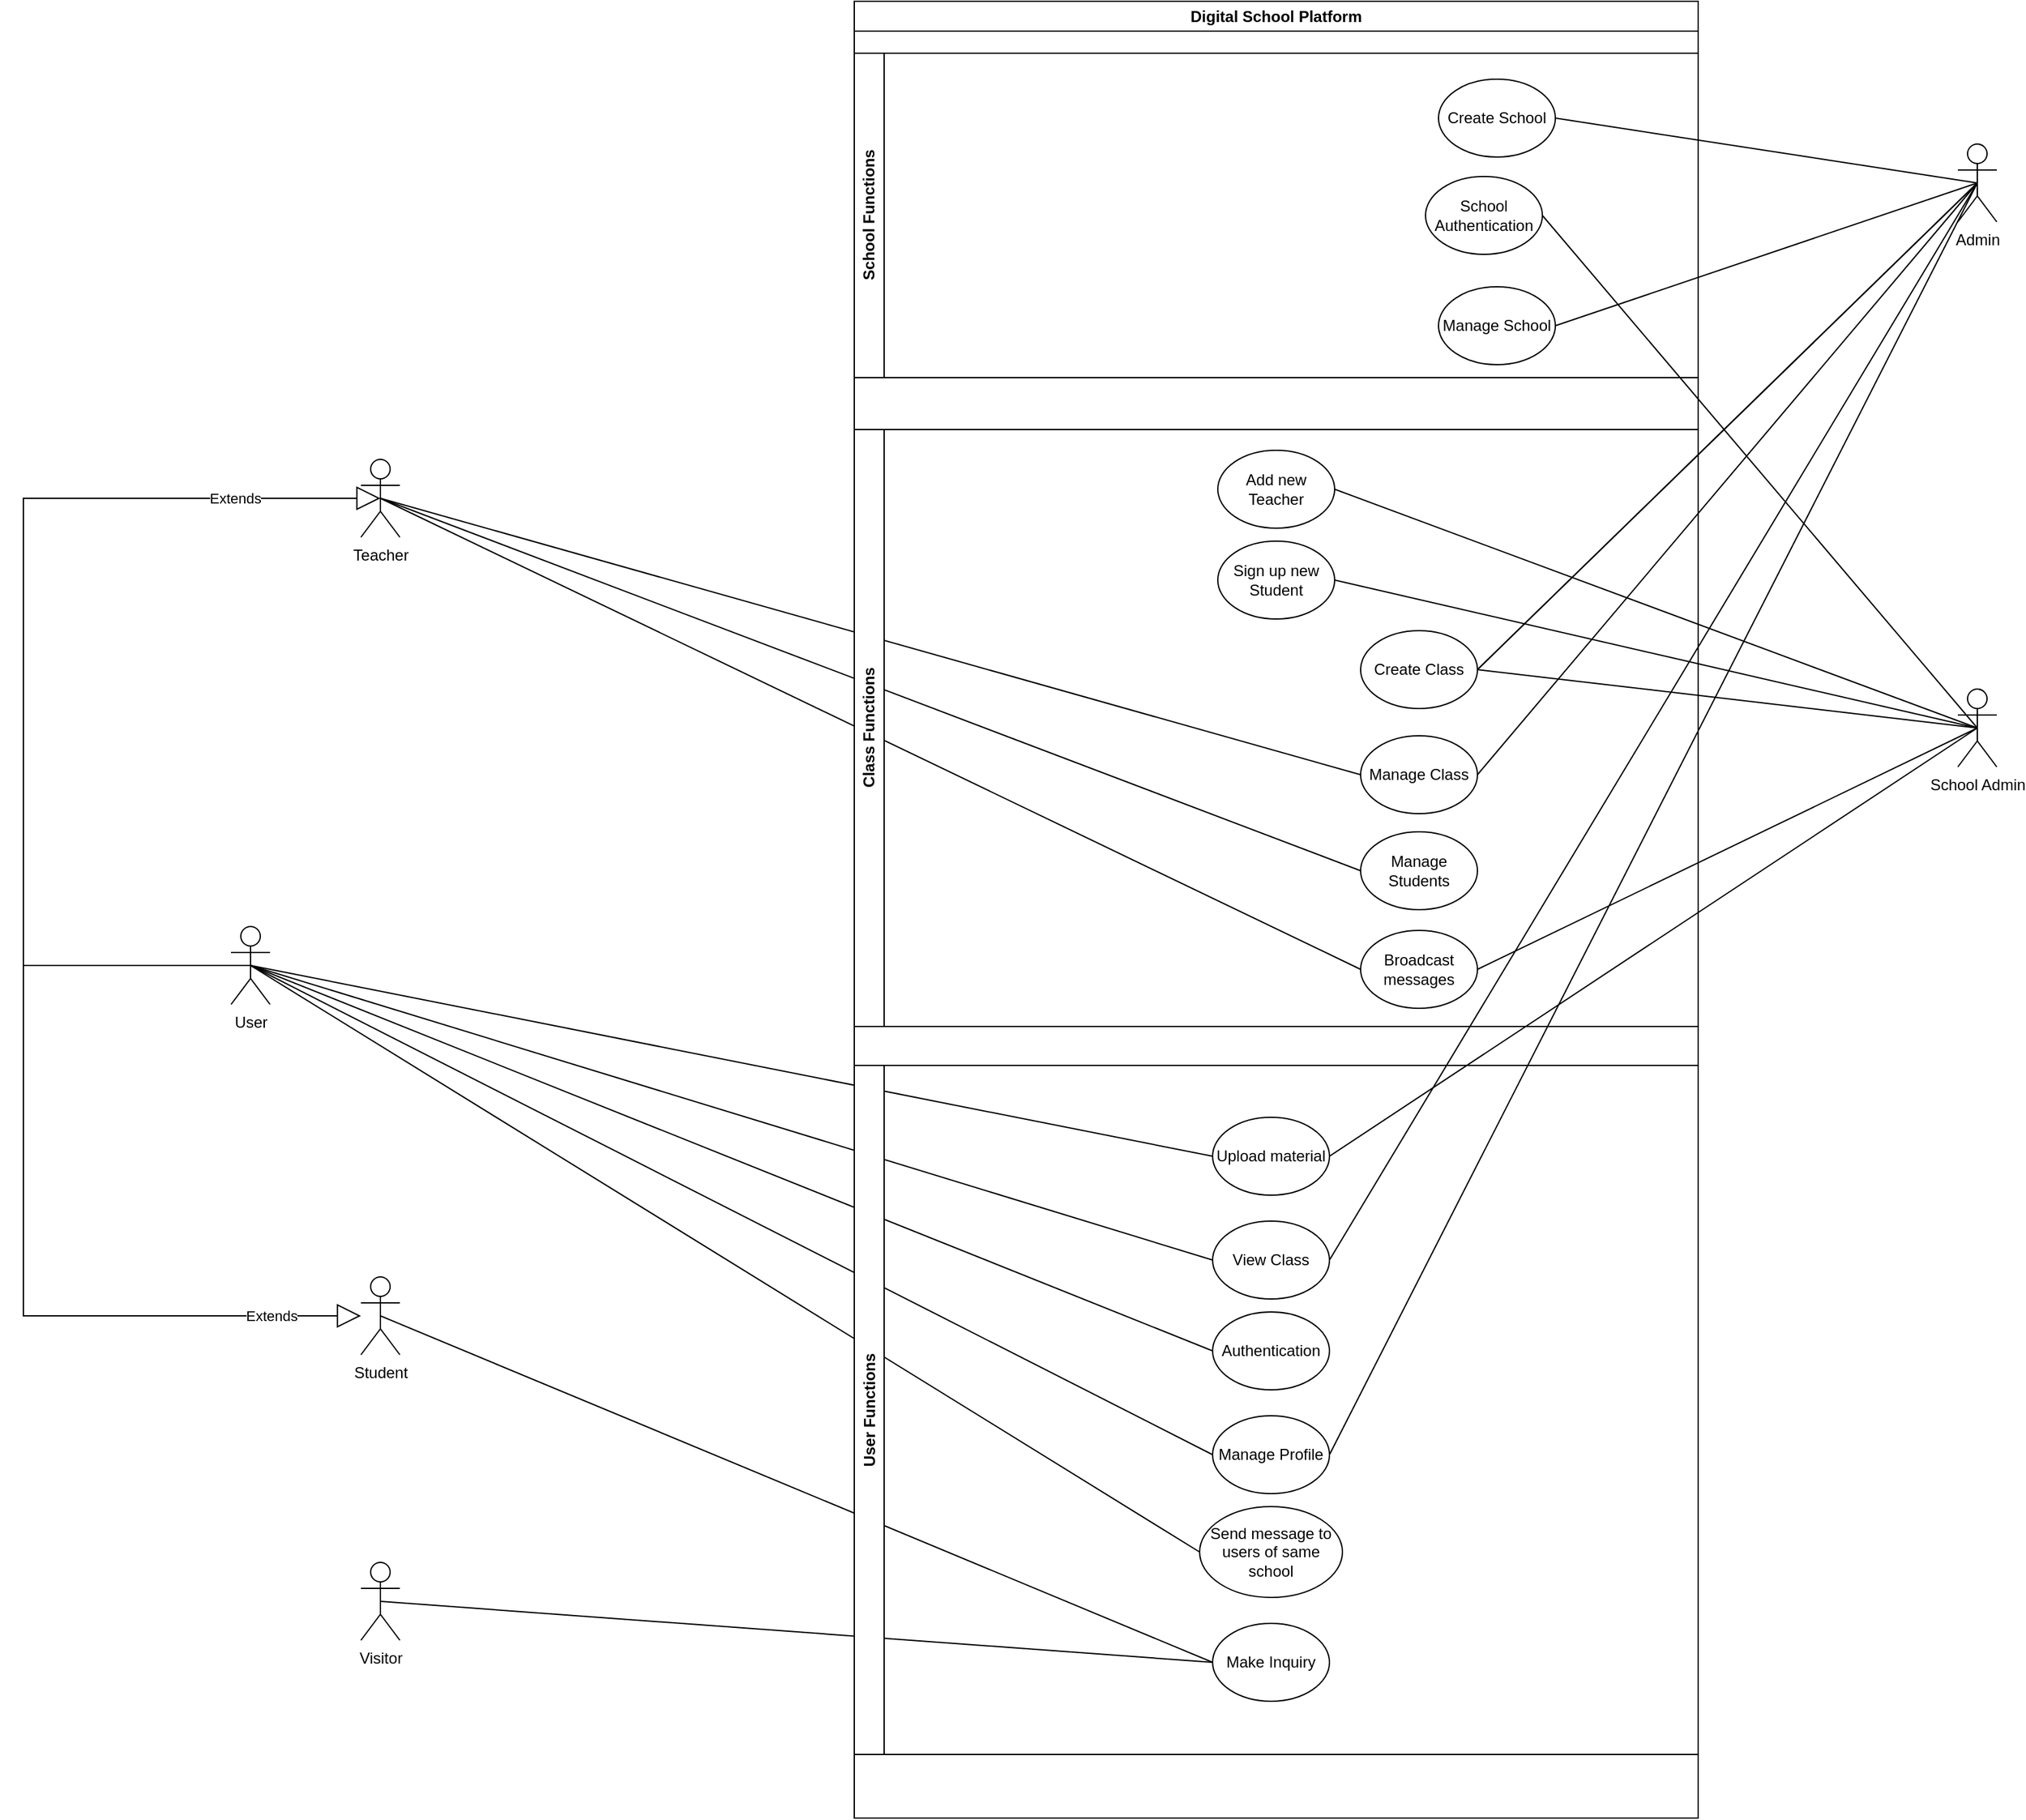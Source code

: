 <mxfile version="22.1.4" type="github">
  <diagram name="Page-1" id="56z3e2i1u05PQJuNnGye">
    <mxGraphModel dx="2547" dy="775" grid="1" gridSize="10" guides="1" tooltips="1" connect="1" arrows="1" fold="1" page="1" pageScale="1" pageWidth="827" pageHeight="1169" math="0" shadow="0">
      <root>
        <mxCell id="0" />
        <mxCell id="1" parent="0" />
        <mxCell id="uuZffBunbKt74AH5PHFx-20" value="" style="endArrow=none;html=1;rounded=0;exitX=0;exitY=0.5;exitDx=0;exitDy=0;fontStyle=1;entryX=0.5;entryY=0.5;entryDx=0;entryDy=0;entryPerimeter=0;" parent="1" source="_0icodKQgSt8zocZG-0z-37" target="_0icodKQgSt8zocZG-0z-7" edge="1">
          <mxGeometry width="50" height="50" relative="1" as="geometry">
            <mxPoint x="323" y="357" as="sourcePoint" />
            <mxPoint x="100" y="150" as="targetPoint" />
          </mxGeometry>
        </mxCell>
        <mxCell id="uuZffBunbKt74AH5PHFx-18" value="" style="endArrow=none;html=1;rounded=0;exitX=0;exitY=0.5;exitDx=0;exitDy=0;entryX=0.5;entryY=0.5;entryDx=0;entryDy=0;entryPerimeter=0;fontStyle=0;" parent="1" source="_0icodKQgSt8zocZG-0z-5" target="_0icodKQgSt8zocZG-0z-7" edge="1">
          <mxGeometry width="50" height="50" relative="1" as="geometry">
            <mxPoint x="330" y="330" as="sourcePoint" />
            <mxPoint x="65" y="470" as="targetPoint" />
          </mxGeometry>
        </mxCell>
        <mxCell id="XKTfuCK65he9GiqITnCT-13" value="" style="endArrow=none;html=1;rounded=0;exitX=0;exitY=0.5;exitDx=0;exitDy=0;entryX=0.5;entryY=0.5;entryDx=0;entryDy=0;entryPerimeter=0;fontStyle=1;" edge="1" parent="1" source="XKTfuCK65he9GiqITnCT-9" target="_0icodKQgSt8zocZG-0z-7">
          <mxGeometry width="50" height="50" relative="1" as="geometry">
            <mxPoint x="190" y="440" as="sourcePoint" />
            <mxPoint x="-455" y="463" as="targetPoint" />
          </mxGeometry>
        </mxCell>
        <mxCell id="uuZffBunbKt74AH5PHFx-19" value="" style="endArrow=none;html=1;rounded=0;exitX=0;exitY=0.5;exitDx=0;exitDy=0;entryX=0.5;entryY=0.5;entryDx=0;entryDy=0;entryPerimeter=0;" parent="1" source="_0icodKQgSt8zocZG-0z-39" target="uuZffBunbKt74AH5PHFx-5" edge="1">
          <mxGeometry width="50" height="50" relative="1" as="geometry">
            <mxPoint x="320" y="580" as="sourcePoint" />
            <mxPoint x="10" y="430" as="targetPoint" />
          </mxGeometry>
        </mxCell>
        <mxCell id="uuZffBunbKt74AH5PHFx-14" value="" style="endArrow=none;html=1;rounded=0;exitX=0;exitY=0.5;exitDx=0;exitDy=0;entryX=0.5;entryY=0.5;entryDx=0;entryDy=0;entryPerimeter=0;fontStyle=1" parent="1" source="_0icodKQgSt8zocZG-0z-4" target="uuZffBunbKt74AH5PHFx-5" edge="1">
          <mxGeometry width="50" height="50" relative="1" as="geometry">
            <mxPoint x="330" y="500" as="sourcePoint" />
            <mxPoint x="65" y="200" as="targetPoint" />
          </mxGeometry>
        </mxCell>
        <mxCell id="uuZffBunbKt74AH5PHFx-13" value="" style="endArrow=none;html=1;rounded=0;exitX=0;exitY=0.5;exitDx=0;exitDy=0;entryX=0.5;entryY=0.5;entryDx=0;entryDy=0;entryPerimeter=0;" parent="1" source="_0icodKQgSt8zocZG-0z-2" target="uuZffBunbKt74AH5PHFx-5" edge="1">
          <mxGeometry width="50" height="50" relative="1" as="geometry">
            <mxPoint x="320" y="490" as="sourcePoint" />
            <mxPoint x="90" y="180" as="targetPoint" />
          </mxGeometry>
        </mxCell>
        <mxCell id="uuZffBunbKt74AH5PHFx-12" value="" style="endArrow=none;html=1;rounded=0;exitX=0;exitY=0.5;exitDx=0;exitDy=0;entryX=0.5;entryY=0.5;entryDx=0;entryDy=0;entryPerimeter=0;" parent="1" source="_0icodKQgSt8zocZG-0z-3" target="uuZffBunbKt74AH5PHFx-5" edge="1">
          <mxGeometry width="50" height="50" relative="1" as="geometry">
            <mxPoint x="310" y="965" as="sourcePoint" />
            <mxPoint x="55" y="610" as="targetPoint" />
          </mxGeometry>
        </mxCell>
        <mxCell id="_0icodKQgSt8zocZG-0z-6" value="Admin" style="shape=umlActor;verticalLabelPosition=bottom;verticalAlign=top;html=1;outlineConnect=0;" parent="1" vertex="1">
          <mxGeometry x="750" y="180" width="30" height="60" as="geometry" />
        </mxCell>
        <mxCell id="_0icodKQgSt8zocZG-0z-7" value="Teacher" style="shape=umlActor;verticalLabelPosition=bottom;verticalAlign=top;html=1;outlineConnect=0;" parent="1" vertex="1">
          <mxGeometry x="-480" y="423" width="30" height="60" as="geometry" />
        </mxCell>
        <mxCell id="_0icodKQgSt8zocZG-0z-10" value="Student" style="shape=umlActor;verticalLabelPosition=bottom;verticalAlign=top;html=1;outlineConnect=0;" parent="1" vertex="1">
          <mxGeometry x="-480" y="1053" width="30" height="60" as="geometry" />
        </mxCell>
        <mxCell id="_0icodKQgSt8zocZG-0z-11" value="Visitor" style="shape=umlActor;verticalLabelPosition=bottom;verticalAlign=top;html=1;outlineConnect=0;" parent="1" vertex="1">
          <mxGeometry x="-480" y="1273" width="30" height="60" as="geometry" />
        </mxCell>
        <mxCell id="_0icodKQgSt8zocZG-0z-20" value="" style="endArrow=none;html=1;rounded=0;entryX=1;entryY=0.5;entryDx=0;entryDy=0;exitX=0.5;exitY=0.5;exitDx=0;exitDy=0;exitPerimeter=0;" parent="1" source="XKTfuCK65he9GiqITnCT-1" target="_0icodKQgSt8zocZG-0z-1" edge="1">
          <mxGeometry width="50" height="50" relative="1" as="geometry">
            <mxPoint x="190" y="340" as="sourcePoint" />
            <mxPoint x="240" y="290" as="targetPoint" />
          </mxGeometry>
        </mxCell>
        <mxCell id="_0icodKQgSt8zocZG-0z-22" value="" style="endArrow=none;html=1;rounded=0;exitX=0.5;exitY=0.5;exitDx=0;exitDy=0;exitPerimeter=0;entryX=1;entryY=0.5;entryDx=0;entryDy=0;" parent="1" source="_0icodKQgSt8zocZG-0z-6" target="_0icodKQgSt8zocZG-0z-3" edge="1">
          <mxGeometry width="50" height="50" relative="1" as="geometry">
            <mxPoint x="135" y="330" as="sourcePoint" />
            <mxPoint x="390" y="480" as="targetPoint" />
          </mxGeometry>
        </mxCell>
        <mxCell id="_0icodKQgSt8zocZG-0z-23" value="" style="endArrow=none;html=1;rounded=0;exitX=0.5;exitY=0.5;exitDx=0;exitDy=0;exitPerimeter=0;entryX=1;entryY=0.5;entryDx=0;entryDy=0;" parent="1" source="_0icodKQgSt8zocZG-0z-6" target="_0icodKQgSt8zocZG-0z-4" edge="1">
          <mxGeometry width="50" height="50" relative="1" as="geometry">
            <mxPoint x="135" y="330" as="sourcePoint" />
            <mxPoint x="315" y="484" as="targetPoint" />
          </mxGeometry>
        </mxCell>
        <mxCell id="_0icodKQgSt8zocZG-0z-26" value="" style="endArrow=none;html=1;rounded=0;entryX=0.5;entryY=0.5;entryDx=0;entryDy=0;entryPerimeter=0;exitX=0;exitY=0.5;exitDx=0;exitDy=0;" parent="1" source="_0icodKQgSt8zocZG-0z-24" target="_0icodKQgSt8zocZG-0z-11" edge="1">
          <mxGeometry width="50" height="50" relative="1" as="geometry">
            <mxPoint x="670" y="400" as="sourcePoint" />
            <mxPoint x="580" y="220" as="targetPoint" />
          </mxGeometry>
        </mxCell>
        <mxCell id="_0icodKQgSt8zocZG-0z-47" value="" style="endArrow=none;html=1;rounded=0;exitX=0.5;exitY=0.5;exitDx=0;exitDy=0;exitPerimeter=0;entryX=1;entryY=0.5;entryDx=0;entryDy=0;" parent="1" source="_0icodKQgSt8zocZG-0z-6" target="_0icodKQgSt8zocZG-0z-45" edge="1">
          <mxGeometry width="50" height="50" relative="1" as="geometry">
            <mxPoint x="75" y="320" as="sourcePoint" />
            <mxPoint x="320" y="810" as="targetPoint" />
          </mxGeometry>
        </mxCell>
        <mxCell id="_0icodKQgSt8zocZG-0z-50" value="" style="endArrow=none;html=1;rounded=0;exitX=0.5;exitY=0.5;exitDx=0;exitDy=0;exitPerimeter=0;entryX=1;entryY=0.5;entryDx=0;entryDy=0;" parent="1" source="XKTfuCK65he9GiqITnCT-1" target="_0icodKQgSt8zocZG-0z-49" edge="1">
          <mxGeometry width="50" height="50" relative="1" as="geometry">
            <mxPoint x="75" y="320" as="sourcePoint" />
            <mxPoint x="320" y="320" as="targetPoint" />
          </mxGeometry>
        </mxCell>
        <mxCell id="_0icodKQgSt8zocZG-0z-52" value="" style="endArrow=none;html=1;rounded=0;exitX=0.5;exitY=0.5;exitDx=0;exitDy=0;exitPerimeter=0;entryX=1;entryY=0.5;entryDx=0;entryDy=0;" parent="1" source="_0icodKQgSt8zocZG-0z-6" target="_0icodKQgSt8zocZG-0z-51" edge="1">
          <mxGeometry width="50" height="50" relative="1" as="geometry">
            <mxPoint x="75" y="320" as="sourcePoint" />
            <mxPoint x="320" y="160" as="targetPoint" />
          </mxGeometry>
        </mxCell>
        <mxCell id="_0icodKQgSt8zocZG-0z-53" value="" style="endArrow=none;html=1;rounded=0;exitX=0;exitY=0.5;exitDx=0;exitDy=0;entryX=0.5;entryY=0.5;entryDx=0;entryDy=0;entryPerimeter=0;" parent="1" source="_0icodKQgSt8zocZG-0z-24" target="_0icodKQgSt8zocZG-0z-10" edge="1">
          <mxGeometry width="50" height="50" relative="1" as="geometry">
            <mxPoint x="410" y="410" as="sourcePoint" />
            <mxPoint x="585" y="570" as="targetPoint" />
          </mxGeometry>
        </mxCell>
        <mxCell id="_0icodKQgSt8zocZG-0z-66" value="" style="endArrow=none;html=1;rounded=0;exitX=0;exitY=0.5;exitDx=0;exitDy=0;entryX=0.5;entryY=0.5;entryDx=0;entryDy=0;entryPerimeter=0;" parent="1" source="_0icodKQgSt8zocZG-0z-60" target="uuZffBunbKt74AH5PHFx-5" edge="1">
          <mxGeometry width="50" height="50" relative="1" as="geometry">
            <mxPoint x="410" y="800" as="sourcePoint" />
            <mxPoint x="-60" y="580" as="targetPoint" />
          </mxGeometry>
        </mxCell>
        <mxCell id="uuZffBunbKt74AH5PHFx-1" value="Digital School Platform" style="swimlane;whiteSpace=wrap;html=1;" parent="1" vertex="1">
          <mxGeometry x="-100" y="70" width="650" height="1400" as="geometry" />
        </mxCell>
        <mxCell id="_0icodKQgSt8zocZG-0z-1" value="Sign up new Student" style="ellipse;whiteSpace=wrap;html=1;" parent="uuZffBunbKt74AH5PHFx-1" vertex="1">
          <mxGeometry x="280" y="416" width="90" height="60" as="geometry" />
        </mxCell>
        <mxCell id="_0icodKQgSt8zocZG-0z-49" value="Add new Teacher" style="ellipse;whiteSpace=wrap;html=1;" parent="uuZffBunbKt74AH5PHFx-1" vertex="1">
          <mxGeometry x="280" y="346" width="90" height="60" as="geometry" />
        </mxCell>
        <mxCell id="XKTfuCK65he9GiqITnCT-14" value="School Functions" style="swimlane;horizontal=0;whiteSpace=wrap;html=1;startSize=23;" vertex="1" parent="uuZffBunbKt74AH5PHFx-1">
          <mxGeometry y="40" width="650" height="250" as="geometry" />
        </mxCell>
        <mxCell id="_0icodKQgSt8zocZG-0z-51" value="Create School" style="ellipse;whiteSpace=wrap;html=1;" parent="XKTfuCK65he9GiqITnCT-14" vertex="1">
          <mxGeometry x="450" y="20" width="90" height="60" as="geometry" />
        </mxCell>
        <mxCell id="XKTfuCK65he9GiqITnCT-7" value="School Authentication" style="ellipse;whiteSpace=wrap;html=1;" vertex="1" parent="XKTfuCK65he9GiqITnCT-14">
          <mxGeometry x="440" y="95" width="90" height="60" as="geometry" />
        </mxCell>
        <mxCell id="XKTfuCK65he9GiqITnCT-2" value="Manage School" style="ellipse;whiteSpace=wrap;html=1;" vertex="1" parent="XKTfuCK65he9GiqITnCT-14">
          <mxGeometry x="450" y="180" width="90" height="60" as="geometry" />
        </mxCell>
        <mxCell id="XKTfuCK65he9GiqITnCT-15" value="Class Functions" style="swimlane;horizontal=0;whiteSpace=wrap;html=1;" vertex="1" parent="uuZffBunbKt74AH5PHFx-1">
          <mxGeometry y="330" width="650" height="460" as="geometry" />
        </mxCell>
        <mxCell id="_0icodKQgSt8zocZG-0z-5" value="Manage Students" style="ellipse;whiteSpace=wrap;html=1;" parent="XKTfuCK65he9GiqITnCT-15" vertex="1">
          <mxGeometry x="390" y="310" width="90" height="60" as="geometry" />
        </mxCell>
        <mxCell id="_0icodKQgSt8zocZG-0z-45" value="Create Class" style="ellipse;whiteSpace=wrap;html=1;" parent="XKTfuCK65he9GiqITnCT-15" vertex="1">
          <mxGeometry x="390" y="155" width="90" height="60" as="geometry" />
        </mxCell>
        <mxCell id="_0icodKQgSt8zocZG-0z-37" value="Broadcast messages" style="ellipse;whiteSpace=wrap;html=1;" parent="XKTfuCK65he9GiqITnCT-15" vertex="1">
          <mxGeometry x="390" y="386" width="90" height="60" as="geometry" />
        </mxCell>
        <mxCell id="XKTfuCK65he9GiqITnCT-16" value="User Functions" style="swimlane;horizontal=0;whiteSpace=wrap;html=1;" vertex="1" parent="uuZffBunbKt74AH5PHFx-1">
          <mxGeometry y="820" width="650" height="531" as="geometry" />
        </mxCell>
        <mxCell id="_0icodKQgSt8zocZG-0z-4" value="View Class" style="ellipse;whiteSpace=wrap;html=1;" parent="XKTfuCK65he9GiqITnCT-16" vertex="1">
          <mxGeometry x="276" y="120" width="90" height="60" as="geometry" />
        </mxCell>
        <mxCell id="_0icodKQgSt8zocZG-0z-39" value="Upload material" style="ellipse;whiteSpace=wrap;html=1;" parent="XKTfuCK65he9GiqITnCT-16" vertex="1">
          <mxGeometry x="276" y="40" width="90" height="60" as="geometry" />
        </mxCell>
        <mxCell id="_0icodKQgSt8zocZG-0z-2" value="Authentication" style="ellipse;whiteSpace=wrap;html=1;" parent="XKTfuCK65he9GiqITnCT-16" vertex="1">
          <mxGeometry x="276" y="190" width="90" height="60" as="geometry" />
        </mxCell>
        <mxCell id="_0icodKQgSt8zocZG-0z-3" value="Manage Profile" style="ellipse;whiteSpace=wrap;html=1;" parent="XKTfuCK65he9GiqITnCT-16" vertex="1">
          <mxGeometry x="276" y="270" width="90" height="60" as="geometry" />
        </mxCell>
        <mxCell id="_0icodKQgSt8zocZG-0z-60" value="Send message to users of same school" style="ellipse;whiteSpace=wrap;html=1;" parent="XKTfuCK65he9GiqITnCT-16" vertex="1">
          <mxGeometry x="266" y="340" width="110" height="70" as="geometry" />
        </mxCell>
        <mxCell id="_0icodKQgSt8zocZG-0z-24" value="Make Inquiry" style="ellipse;whiteSpace=wrap;html=1;" parent="XKTfuCK65he9GiqITnCT-16" vertex="1">
          <mxGeometry x="276" y="430" width="90" height="60" as="geometry" />
        </mxCell>
        <mxCell id="uuZffBunbKt74AH5PHFx-5" value="User" style="shape=umlActor;verticalLabelPosition=bottom;verticalAlign=top;html=1;outlineConnect=0;" parent="1" vertex="1">
          <mxGeometry x="-580" y="783" width="30" height="60" as="geometry" />
        </mxCell>
        <mxCell id="uuZffBunbKt74AH5PHFx-8" value="Extends" style="endArrow=block;endSize=16;endFill=0;html=1;rounded=0;exitX=0.5;exitY=0.5;exitDx=0;exitDy=0;exitPerimeter=0;entryX=0.5;entryY=0.5;entryDx=0;entryDy=0;entryPerimeter=0;" parent="1" source="uuZffBunbKt74AH5PHFx-5" target="_0icodKQgSt8zocZG-0z-7" edge="1">
          <mxGeometry x="0.722" width="160" relative="1" as="geometry">
            <mxPoint x="-630" y="743" as="sourcePoint" />
            <mxPoint x="-470" y="743" as="targetPoint" />
            <Array as="points">
              <mxPoint x="-740" y="813" />
              <mxPoint x="-740" y="453" />
            </Array>
            <mxPoint as="offset" />
          </mxGeometry>
        </mxCell>
        <mxCell id="uuZffBunbKt74AH5PHFx-9" value="Extends" style="endArrow=block;endSize=16;endFill=0;html=1;rounded=0;exitX=0.5;exitY=0.5;exitDx=0;exitDy=0;exitPerimeter=0;" parent="1" source="uuZffBunbKt74AH5PHFx-5" target="_0icodKQgSt8zocZG-0z-10" edge="1">
          <mxGeometry x="0.804" width="160" relative="1" as="geometry">
            <mxPoint x="-455" y="473" as="sourcePoint" />
            <mxPoint x="-460" y="753" as="targetPoint" />
            <Array as="points">
              <mxPoint x="-740" y="813" />
              <mxPoint x="-740" y="1083" />
            </Array>
            <mxPoint as="offset" />
          </mxGeometry>
        </mxCell>
        <mxCell id="XKTfuCK65he9GiqITnCT-1" value="School Admin" style="shape=umlActor;verticalLabelPosition=bottom;verticalAlign=top;html=1;outlineConnect=0;" vertex="1" parent="1">
          <mxGeometry x="750" y="600" width="30" height="60" as="geometry" />
        </mxCell>
        <mxCell id="XKTfuCK65he9GiqITnCT-3" value="" style="endArrow=none;html=1;rounded=0;exitX=0.5;exitY=0.5;exitDx=0;exitDy=0;exitPerimeter=0;entryX=1;entryY=0.5;entryDx=0;entryDy=0;" edge="1" parent="1" source="_0icodKQgSt8zocZG-0z-6" target="XKTfuCK65he9GiqITnCT-2">
          <mxGeometry width="50" height="50" relative="1" as="geometry">
            <mxPoint x="775" y="600" as="sourcePoint" />
            <mxPoint x="356" y="420" as="targetPoint" />
          </mxGeometry>
        </mxCell>
        <mxCell id="XKTfuCK65he9GiqITnCT-5" value="" style="endArrow=none;html=1;rounded=0;entryX=1;entryY=0.5;entryDx=0;entryDy=0;exitX=0.5;exitY=0.5;exitDx=0;exitDy=0;exitPerimeter=0;" edge="1" parent="1" source="XKTfuCK65he9GiqITnCT-1" target="_0icodKQgSt8zocZG-0z-37">
          <mxGeometry width="50" height="50" relative="1" as="geometry">
            <mxPoint x="775" y="280" as="sourcePoint" />
            <mxPoint x="276" y="350" as="targetPoint" />
          </mxGeometry>
        </mxCell>
        <mxCell id="XKTfuCK65he9GiqITnCT-6" value="" style="endArrow=none;html=1;rounded=0;entryX=1;entryY=0.5;entryDx=0;entryDy=0;exitX=0.5;exitY=0.5;exitDx=0;exitDy=0;exitPerimeter=0;" edge="1" parent="1" source="XKTfuCK65he9GiqITnCT-1" target="_0icodKQgSt8zocZG-0z-39">
          <mxGeometry width="50" height="50" relative="1" as="geometry">
            <mxPoint x="775" y="280" as="sourcePoint" />
            <mxPoint x="276" y="580" as="targetPoint" />
          </mxGeometry>
        </mxCell>
        <mxCell id="XKTfuCK65he9GiqITnCT-8" value="" style="endArrow=none;html=1;rounded=0;exitX=0.5;exitY=0.5;exitDx=0;exitDy=0;exitPerimeter=0;entryX=1;entryY=0.5;entryDx=0;entryDy=0;" edge="1" parent="1" source="XKTfuCK65he9GiqITnCT-1" target="XKTfuCK65he9GiqITnCT-7">
          <mxGeometry width="50" height="50" relative="1" as="geometry">
            <mxPoint x="775" y="280" as="sourcePoint" />
            <mxPoint x="276" y="410" as="targetPoint" />
          </mxGeometry>
        </mxCell>
        <mxCell id="XKTfuCK65he9GiqITnCT-10" value="" style="endArrow=none;html=1;rounded=0;entryX=1;entryY=0.5;entryDx=0;entryDy=0;exitX=0.5;exitY=0.5;exitDx=0;exitDy=0;exitPerimeter=0;" edge="1" parent="1" source="XKTfuCK65he9GiqITnCT-1" target="_0icodKQgSt8zocZG-0z-45">
          <mxGeometry width="50" height="50" relative="1" as="geometry">
            <mxPoint x="775" y="280" as="sourcePoint" />
            <mxPoint x="280" y="440" as="targetPoint" />
          </mxGeometry>
        </mxCell>
        <mxCell id="XKTfuCK65he9GiqITnCT-18" value="" style="endArrow=none;html=1;rounded=0;entryX=1;entryY=0.5;entryDx=0;entryDy=0;exitX=0.5;exitY=0.5;exitDx=0;exitDy=0;exitPerimeter=0;" edge="1" parent="1" source="_0icodKQgSt8zocZG-0z-6" target="_0icodKQgSt8zocZG-0z-45">
          <mxGeometry width="50" height="50" relative="1" as="geometry">
            <mxPoint x="765" y="210" as="sourcePoint" />
            <mxPoint x="270" y="666" as="targetPoint" />
          </mxGeometry>
        </mxCell>
        <mxCell id="XKTfuCK65he9GiqITnCT-19" value="" style="endArrow=none;html=1;rounded=0;exitX=0.5;exitY=0.5;exitDx=0;exitDy=0;exitPerimeter=0;entryX=1;entryY=0.5;entryDx=0;entryDy=0;" edge="1" parent="1" source="_0icodKQgSt8zocZG-0z-6" target="XKTfuCK65he9GiqITnCT-9">
          <mxGeometry width="50" height="50" relative="1" as="geometry">
            <mxPoint x="765" y="210" as="sourcePoint" />
            <mxPoint x="265" y="746" as="targetPoint" />
          </mxGeometry>
        </mxCell>
        <mxCell id="XKTfuCK65he9GiqITnCT-9" value="Manage Class" style="ellipse;whiteSpace=wrap;html=1;" vertex="1" parent="1">
          <mxGeometry x="290" y="636" width="90" height="60" as="geometry" />
        </mxCell>
      </root>
    </mxGraphModel>
  </diagram>
</mxfile>
